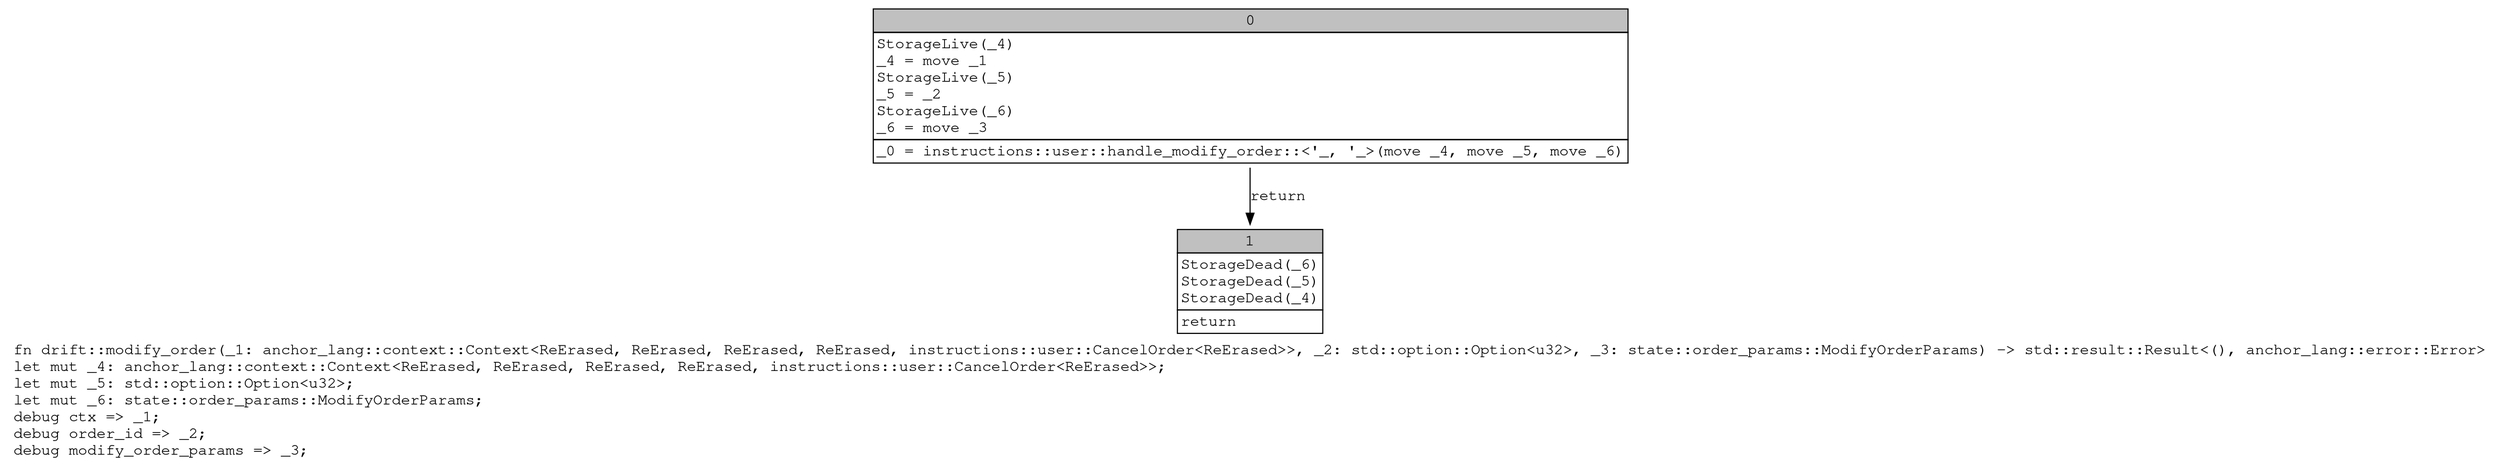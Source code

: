 digraph Mir_0_19827 {
    graph [fontname="Courier, monospace"];
    node [fontname="Courier, monospace"];
    edge [fontname="Courier, monospace"];
    label=<fn drift::modify_order(_1: anchor_lang::context::Context&lt;ReErased, ReErased, ReErased, ReErased, instructions::user::CancelOrder&lt;ReErased&gt;&gt;, _2: std::option::Option&lt;u32&gt;, _3: state::order_params::ModifyOrderParams) -&gt; std::result::Result&lt;(), anchor_lang::error::Error&gt;<br align="left"/>let mut _4: anchor_lang::context::Context&lt;ReErased, ReErased, ReErased, ReErased, instructions::user::CancelOrder&lt;ReErased&gt;&gt;;<br align="left"/>let mut _5: std::option::Option&lt;u32&gt;;<br align="left"/>let mut _6: state::order_params::ModifyOrderParams;<br align="left"/>debug ctx =&gt; _1;<br align="left"/>debug order_id =&gt; _2;<br align="left"/>debug modify_order_params =&gt; _3;<br align="left"/>>;
    bb0__0_19827 [shape="none", label=<<table border="0" cellborder="1" cellspacing="0"><tr><td bgcolor="gray" align="center" colspan="1">0</td></tr><tr><td align="left" balign="left">StorageLive(_4)<br/>_4 = move _1<br/>StorageLive(_5)<br/>_5 = _2<br/>StorageLive(_6)<br/>_6 = move _3<br/></td></tr><tr><td align="left">_0 = instructions::user::handle_modify_order::&lt;'_, '_&gt;(move _4, move _5, move _6)</td></tr></table>>];
    bb1__0_19827 [shape="none", label=<<table border="0" cellborder="1" cellspacing="0"><tr><td bgcolor="gray" align="center" colspan="1">1</td></tr><tr><td align="left" balign="left">StorageDead(_6)<br/>StorageDead(_5)<br/>StorageDead(_4)<br/></td></tr><tr><td align="left">return</td></tr></table>>];
    bb0__0_19827 -> bb1__0_19827 [label="return"];
}
